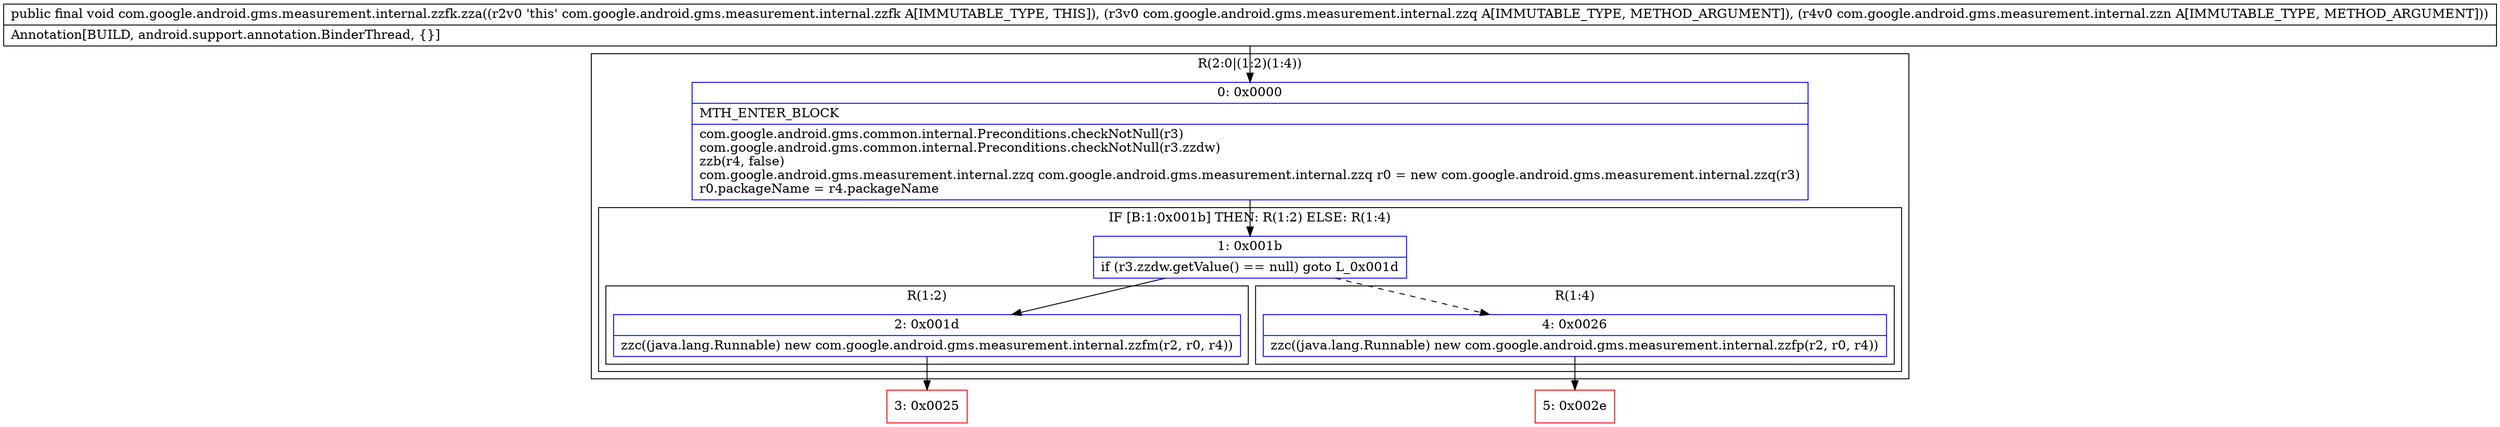 digraph "CFG forcom.google.android.gms.measurement.internal.zzfk.zza(Lcom\/google\/android\/gms\/measurement\/internal\/zzq;Lcom\/google\/android\/gms\/measurement\/internal\/zzn;)V" {
subgraph cluster_Region_2110388394 {
label = "R(2:0|(1:2)(1:4))";
node [shape=record,color=blue];
Node_0 [shape=record,label="{0\:\ 0x0000|MTH_ENTER_BLOCK\l|com.google.android.gms.common.internal.Preconditions.checkNotNull(r3)\lcom.google.android.gms.common.internal.Preconditions.checkNotNull(r3.zzdw)\lzzb(r4, false)\lcom.google.android.gms.measurement.internal.zzq com.google.android.gms.measurement.internal.zzq r0 = new com.google.android.gms.measurement.internal.zzq(r3)\lr0.packageName = r4.packageName\l}"];
subgraph cluster_IfRegion_306191213 {
label = "IF [B:1:0x001b] THEN: R(1:2) ELSE: R(1:4)";
node [shape=record,color=blue];
Node_1 [shape=record,label="{1\:\ 0x001b|if (r3.zzdw.getValue() == null) goto L_0x001d\l}"];
subgraph cluster_Region_1046734067 {
label = "R(1:2)";
node [shape=record,color=blue];
Node_2 [shape=record,label="{2\:\ 0x001d|zzc((java.lang.Runnable) new com.google.android.gms.measurement.internal.zzfm(r2, r0, r4))\l}"];
}
subgraph cluster_Region_1460209465 {
label = "R(1:4)";
node [shape=record,color=blue];
Node_4 [shape=record,label="{4\:\ 0x0026|zzc((java.lang.Runnable) new com.google.android.gms.measurement.internal.zzfp(r2, r0, r4))\l}"];
}
}
}
Node_3 [shape=record,color=red,label="{3\:\ 0x0025}"];
Node_5 [shape=record,color=red,label="{5\:\ 0x002e}"];
MethodNode[shape=record,label="{public final void com.google.android.gms.measurement.internal.zzfk.zza((r2v0 'this' com.google.android.gms.measurement.internal.zzfk A[IMMUTABLE_TYPE, THIS]), (r3v0 com.google.android.gms.measurement.internal.zzq A[IMMUTABLE_TYPE, METHOD_ARGUMENT]), (r4v0 com.google.android.gms.measurement.internal.zzn A[IMMUTABLE_TYPE, METHOD_ARGUMENT]))  | Annotation[BUILD, android.support.annotation.BinderThread, \{\}]\l}"];
MethodNode -> Node_0;
Node_0 -> Node_1;
Node_1 -> Node_2;
Node_1 -> Node_4[style=dashed];
Node_2 -> Node_3;
Node_4 -> Node_5;
}

